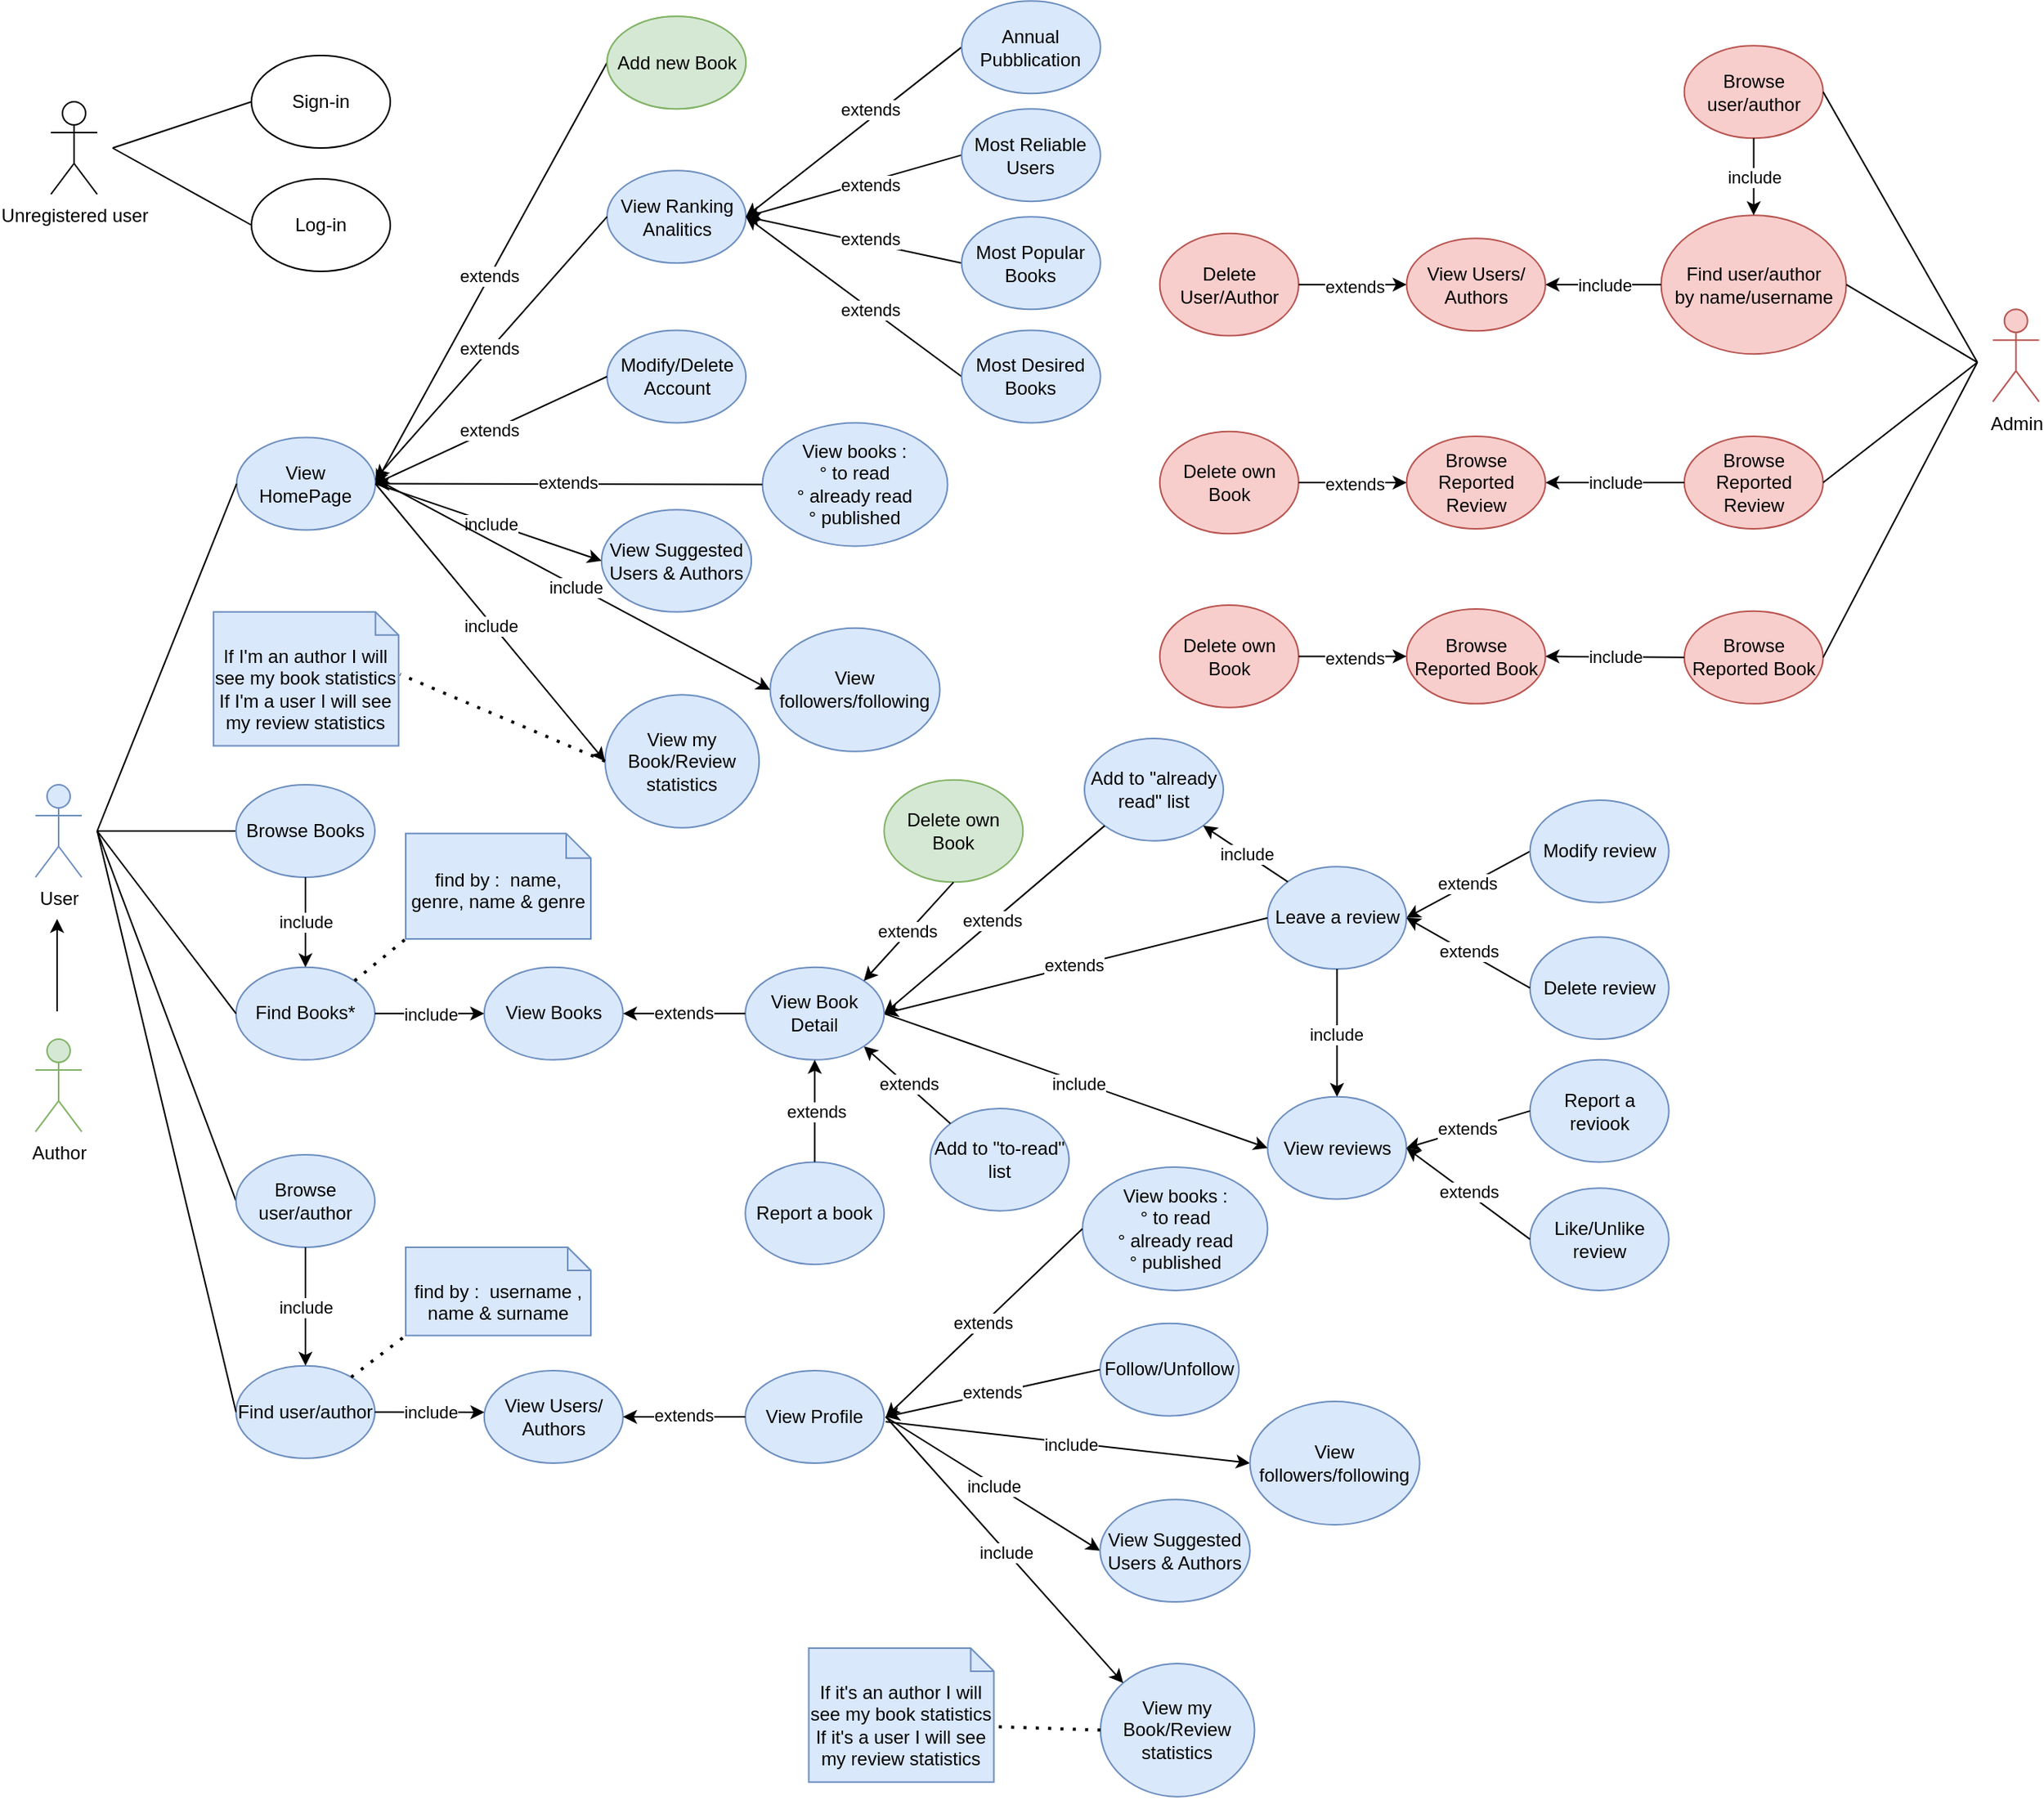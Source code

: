 <mxfile version="16.4.7" type="device"><diagram id="KsvDjBDUDMmUUoJZswxp" name="Page-1"><mxGraphModel dx="2178" dy="910" grid="1" gridSize="10" guides="1" tooltips="1" connect="1" arrows="1" fold="1" page="1" pageScale="1" pageWidth="827" pageHeight="1169" math="0" shadow="0"><root><mxCell id="0"/><mxCell id="1" parent="0"/><mxCell id="XKKARAub4iKQ7qMDpMOn-1" value="User&lt;br&gt;" style="shape=umlActor;verticalLabelPosition=bottom;verticalAlign=top;html=1;outlineConnect=0;fillColor=#dae8fc;strokeColor=#6c8ebf;" parent="1" vertex="1"><mxGeometry x="-790" y="513" width="30" height="60" as="geometry"/></mxCell><mxCell id="XKKARAub4iKQ7qMDpMOn-2" value="Admin" style="shape=umlActor;verticalLabelPosition=bottom;verticalAlign=top;html=1;outlineConnect=0;fillColor=#f8cecc;strokeColor=#b85450;" parent="1" vertex="1"><mxGeometry x="478.82" y="204.57" width="30" height="60" as="geometry"/></mxCell><mxCell id="XKKARAub4iKQ7qMDpMOn-3" value="Author" style="shape=umlActor;verticalLabelPosition=bottom;verticalAlign=top;html=1;outlineConnect=0;fillColor=#d5e8d4;strokeColor=#82b366;" parent="1" vertex="1"><mxGeometry x="-790" y="678.04" width="30" height="60" as="geometry"/></mxCell><mxCell id="XKKARAub4iKQ7qMDpMOn-5" value="" style="endArrow=classic;html=1;rounded=0;" parent="1" edge="1"><mxGeometry width="50" height="50" relative="1" as="geometry"><mxPoint x="-776" y="660" as="sourcePoint"/><mxPoint x="-776" y="600" as="targetPoint"/></mxGeometry></mxCell><mxCell id="XKKARAub4iKQ7qMDpMOn-9" value="Unregistered user" style="shape=umlActor;verticalLabelPosition=bottom;verticalAlign=top;html=1;outlineConnect=0;" parent="1" vertex="1"><mxGeometry x="-780" y="70.0" width="30" height="60" as="geometry"/></mxCell><mxCell id="XKKARAub4iKQ7qMDpMOn-12" value="Sign-in" style="ellipse;whiteSpace=wrap;html=1;" parent="1" vertex="1"><mxGeometry x="-650" y="40.0" width="90" height="60" as="geometry"/></mxCell><mxCell id="XKKARAub4iKQ7qMDpMOn-14" value="Log-in" style="ellipse;whiteSpace=wrap;html=1;" parent="1" vertex="1"><mxGeometry x="-650" y="120.0" width="90" height="60" as="geometry"/></mxCell><mxCell id="XKKARAub4iKQ7qMDpMOn-15" value="" style="endArrow=none;html=1;rounded=0;entryX=0;entryY=0.5;entryDx=0;entryDy=0;" parent="1" target="XKKARAub4iKQ7qMDpMOn-12" edge="1"><mxGeometry width="50" height="50" relative="1" as="geometry"><mxPoint x="-740" y="100.0" as="sourcePoint"/><mxPoint x="-400" y="290" as="targetPoint"/></mxGeometry></mxCell><mxCell id="XKKARAub4iKQ7qMDpMOn-16" value="" style="endArrow=none;html=1;rounded=0;entryX=0;entryY=0.5;entryDx=0;entryDy=0;" parent="1" target="XKKARAub4iKQ7qMDpMOn-14" edge="1"><mxGeometry width="50" height="50" relative="1" as="geometry"><mxPoint x="-740" y="100.0" as="sourcePoint"/><mxPoint x="-400" y="290" as="targetPoint"/></mxGeometry></mxCell><mxCell id="XKKARAub4iKQ7qMDpMOn-17" value="View Books" style="ellipse;whiteSpace=wrap;html=1;fillColor=#dae8fc;strokeColor=#6c8ebf;" parent="1" vertex="1"><mxGeometry x="-499.12" y="631.41" width="90" height="60" as="geometry"/></mxCell><mxCell id="XKKARAub4iKQ7qMDpMOn-19" value="View Users/ Authors" style="ellipse;whiteSpace=wrap;html=1;fillColor=#dae8fc;strokeColor=#6c8ebf;" parent="1" vertex="1"><mxGeometry x="-499.12" y="893" width="90" height="60" as="geometry"/></mxCell><mxCell id="XKKARAub4iKQ7qMDpMOn-20" value="" style="endArrow=none;html=1;rounded=0;entryX=0;entryY=0.5;entryDx=0;entryDy=0;" parent="1" target="gETxQuG04OJRUDIo3_He-1" edge="1"><mxGeometry width="50" height="50" relative="1" as="geometry"><mxPoint x="-750" y="543" as="sourcePoint"/><mxPoint x="-700" y="663" as="targetPoint"/></mxGeometry></mxCell><mxCell id="XKKARAub4iKQ7qMDpMOn-21" value="" style="endArrow=none;html=1;rounded=0;entryX=0;entryY=0.5;entryDx=0;entryDy=0;" parent="1" target="gETxQuG04OJRUDIo3_He-3" edge="1"><mxGeometry width="50" height="50" relative="1" as="geometry"><mxPoint x="-750" y="543" as="sourcePoint"/><mxPoint x="-700" y="883.0" as="targetPoint"/></mxGeometry></mxCell><mxCell id="XKKARAub4iKQ7qMDpMOn-29" value="View HomePage" style="ellipse;whiteSpace=wrap;html=1;fillColor=#dae8fc;strokeColor=#6c8ebf;" parent="1" vertex="1"><mxGeometry x="-659.62" y="287.75" width="90" height="60" as="geometry"/></mxCell><mxCell id="XKKARAub4iKQ7qMDpMOn-30" value="View Suggested Users &amp;amp; Authors" style="ellipse;whiteSpace=wrap;html=1;fillColor=#dae8fc;strokeColor=#6c8ebf;" parent="1" vertex="1"><mxGeometry x="-423.06" y="334.58" width="97.16" height="66.34" as="geometry"/></mxCell><mxCell id="XKKARAub4iKQ7qMDpMOn-31" value="" style="endArrow=classic;html=1;rounded=0;fontColor=#000000;entryX=0;entryY=0.5;entryDx=0;entryDy=0;exitX=1;exitY=0.5;exitDx=0;exitDy=0;" parent="1" source="XKKARAub4iKQ7qMDpMOn-29" target="XKKARAub4iKQ7qMDpMOn-30" edge="1"><mxGeometry width="50" height="50" relative="1" as="geometry"><mxPoint x="-249.62" y="671.41" as="sourcePoint"/><mxPoint x="-199.62" y="621.41" as="targetPoint"/></mxGeometry></mxCell><mxCell id="XKKARAub4iKQ7qMDpMOn-32" value="&lt;font color=&quot;#000000&quot;&gt;&lt;span&gt;include&lt;/span&gt;&lt;/font&gt;" style="edgeLabel;html=1;align=center;verticalAlign=middle;resizable=0;points=[];fontColor=#FF0000;" parent="XKKARAub4iKQ7qMDpMOn-31" vertex="1" connectable="0"><mxGeometry x="0.013" y="-1" relative="1" as="geometry"><mxPoint as="offset"/></mxGeometry></mxCell><mxCell id="XKKARAub4iKQ7qMDpMOn-33" value="Modify/Delete&lt;br&gt;Account" style="ellipse;whiteSpace=wrap;html=1;fillColor=#dae8fc;strokeColor=#6c8ebf;" parent="1" vertex="1"><mxGeometry x="-419.48" y="218.24" width="90" height="60" as="geometry"/></mxCell><mxCell id="XKKARAub4iKQ7qMDpMOn-34" value="View followers/following" style="ellipse;whiteSpace=wrap;html=1;fillColor=#dae8fc;strokeColor=#6c8ebf;" parent="1" vertex="1"><mxGeometry x="-313.74" y="411.41" width="110" height="80" as="geometry"/></mxCell><mxCell id="XKKARAub4iKQ7qMDpMOn-35" value="View books :&lt;br&gt;&lt;span style=&quot;white-space: pre&quot;&gt;° &lt;/span&gt;to read &lt;br&gt;° already read&lt;br&gt;° published" style="ellipse;whiteSpace=wrap;html=1;fillColor=#dae8fc;strokeColor=#6c8ebf;" parent="1" vertex="1"><mxGeometry x="-318.74" y="278.24" width="120" height="80" as="geometry"/></mxCell><mxCell id="XKKARAub4iKQ7qMDpMOn-36" value="" style="endArrow=classic;html=1;rounded=0;fontColor=#000000;entryX=0;entryY=0.5;entryDx=0;entryDy=0;" parent="1" target="XKKARAub4iKQ7qMDpMOn-34" edge="1"><mxGeometry width="50" height="50" relative="1" as="geometry"><mxPoint x="-569.62" y="314.58" as="sourcePoint"/><mxPoint x="25.38" y="558.24" as="targetPoint"/></mxGeometry></mxCell><mxCell id="XKKARAub4iKQ7qMDpMOn-37" value="&lt;font color=&quot;#000000&quot;&gt;&lt;span&gt;include&lt;/span&gt;&lt;/font&gt;" style="edgeLabel;html=1;align=center;verticalAlign=middle;resizable=0;points=[];fontColor=#FF0000;" parent="XKKARAub4iKQ7qMDpMOn-36" vertex="1" connectable="0"><mxGeometry x="0.013" y="-1" relative="1" as="geometry"><mxPoint as="offset"/></mxGeometry></mxCell><mxCell id="XKKARAub4iKQ7qMDpMOn-41" value="" style="endArrow=classic;html=1;rounded=0;fontColor=#000000;exitX=0;exitY=0.5;exitDx=0;exitDy=0;" parent="1" source="XKKARAub4iKQ7qMDpMOn-33" edge="1"><mxGeometry width="50" height="50" relative="1" as="geometry"><mxPoint x="-419.62" y="137.75" as="sourcePoint"/><mxPoint x="-569.62" y="317.75" as="targetPoint"/></mxGeometry></mxCell><mxCell id="XKKARAub4iKQ7qMDpMOn-42" value="&lt;font color=&quot;#000000&quot;&gt;&lt;span&gt;extends&lt;/span&gt;&lt;/font&gt;" style="edgeLabel;html=1;align=center;verticalAlign=middle;resizable=0;points=[];fontColor=#FF0000;" parent="XKKARAub4iKQ7qMDpMOn-41" vertex="1" connectable="0"><mxGeometry x="0.013" y="-1" relative="1" as="geometry"><mxPoint as="offset"/></mxGeometry></mxCell><mxCell id="XKKARAub4iKQ7qMDpMOn-45" value="View my Book/Review statistics" style="ellipse;whiteSpace=wrap;html=1;fillColor=#dae8fc;strokeColor=#6c8ebf;" parent="1" vertex="1"><mxGeometry x="-420.76" y="454.58" width="99.86" height="86.34" as="geometry"/></mxCell><mxCell id="XKKARAub4iKQ7qMDpMOn-48" value="" style="endArrow=classic;html=1;rounded=0;fontColor=#000000;entryX=0;entryY=0.5;entryDx=0;entryDy=0;exitX=1;exitY=0.5;exitDx=0;exitDy=0;" parent="1" source="XKKARAub4iKQ7qMDpMOn-29" target="XKKARAub4iKQ7qMDpMOn-45" edge="1"><mxGeometry width="50" height="50" relative="1" as="geometry"><mxPoint x="-129.62" y="651.41" as="sourcePoint"/><mxPoint x="10.38" y="741.41" as="targetPoint"/></mxGeometry></mxCell><mxCell id="XKKARAub4iKQ7qMDpMOn-49" value="&lt;font color=&quot;#000000&quot;&gt;&lt;span&gt;include&lt;/span&gt;&lt;/font&gt;" style="edgeLabel;html=1;align=center;verticalAlign=middle;resizable=0;points=[];fontColor=#FF0000;" parent="XKKARAub4iKQ7qMDpMOn-48" vertex="1" connectable="0"><mxGeometry x="0.013" y="-1" relative="1" as="geometry"><mxPoint as="offset"/></mxGeometry></mxCell><mxCell id="XKKARAub4iKQ7qMDpMOn-57" value="View&amp;nbsp;reviews" style="ellipse;whiteSpace=wrap;html=1;fillColor=#dae8fc;strokeColor=#6c8ebf;" parent="1" vertex="1"><mxGeometry x="8.7" y="715.43" width="90" height="66.34" as="geometry"/></mxCell><mxCell id="XKKARAub4iKQ7qMDpMOn-65" value="" style="endArrow=classic;html=1;rounded=0;fontColor=#000000;entryX=0;entryY=0.5;entryDx=0;entryDy=0;exitX=1;exitY=0.5;exitDx=0;exitDy=0;" parent="1" target="gETxQuG04OJRUDIo3_He-57" edge="1"><mxGeometry width="50" height="50" relative="1" as="geometry"><mxPoint x="-238.88" y="926.17" as="sourcePoint"/><mxPoint x="1" y="993" as="targetPoint"/></mxGeometry></mxCell><mxCell id="XKKARAub4iKQ7qMDpMOn-66" value="&lt;font color=&quot;#000000&quot;&gt;&lt;span&gt;include&lt;/span&gt;&lt;/font&gt;" style="edgeLabel;html=1;align=center;verticalAlign=middle;resizable=0;points=[];fontColor=#FF0000;" parent="XKKARAub4iKQ7qMDpMOn-65" vertex="1" connectable="0"><mxGeometry x="0.013" y="-1" relative="1" as="geometry"><mxPoint as="offset"/></mxGeometry></mxCell><mxCell id="XKKARAub4iKQ7qMDpMOn-72" value="" style="endArrow=classic;html=1;rounded=0;fontColor=#000000;entryX=0;entryY=0.5;entryDx=0;entryDy=0;exitX=1;exitY=0.5;exitDx=0;exitDy=0;" parent="1" target="gETxQuG04OJRUDIo3_He-56" edge="1"><mxGeometry width="50" height="50" relative="1" as="geometry"><mxPoint x="-238.88" y="923" as="sourcePoint"/><mxPoint x="-99.88" y="1026.17" as="targetPoint"/></mxGeometry></mxCell><mxCell id="XKKARAub4iKQ7qMDpMOn-73" value="&lt;font color=&quot;#000000&quot;&gt;&lt;span&gt;include&lt;/span&gt;&lt;/font&gt;" style="edgeLabel;html=1;align=center;verticalAlign=middle;resizable=0;points=[];fontColor=#FF0000;" parent="XKKARAub4iKQ7qMDpMOn-72" vertex="1" connectable="0"><mxGeometry x="0.013" y="-1" relative="1" as="geometry"><mxPoint as="offset"/></mxGeometry></mxCell><mxCell id="XKKARAub4iKQ7qMDpMOn-74" value="Add new Book" style="ellipse;whiteSpace=wrap;html=1;fillColor=#d5e8d4;strokeColor=#82b366;" parent="1" vertex="1"><mxGeometry x="-419.48" y="14.58" width="90" height="60" as="geometry"/></mxCell><mxCell id="XKKARAub4iKQ7qMDpMOn-76" value="" style="endArrow=classic;html=1;rounded=0;fontColor=#000000;entryX=0;entryY=0.5;entryDx=0;entryDy=0;exitX=1;exitY=0.5;exitDx=0;exitDy=0;" parent="1" source="gETxQuG04OJRUDIo3_He-77" target="XKKARAub4iKQ7qMDpMOn-57" edge="1"><mxGeometry width="50" height="50" relative="1" as="geometry"><mxPoint x="80.0" y="677.47" as="sourcePoint"/><mxPoint x="329.0" y="571.13" as="targetPoint"/></mxGeometry></mxCell><mxCell id="XKKARAub4iKQ7qMDpMOn-77" value="&lt;font color=&quot;#000000&quot;&gt;&lt;span&gt;include&lt;/span&gt;&lt;/font&gt;" style="edgeLabel;html=1;align=center;verticalAlign=middle;resizable=0;points=[];fontColor=#FF0000;" parent="XKKARAub4iKQ7qMDpMOn-76" vertex="1" connectable="0"><mxGeometry x="0.013" y="-1" relative="1" as="geometry"><mxPoint as="offset"/></mxGeometry></mxCell><mxCell id="XKKARAub4iKQ7qMDpMOn-79" value="" style="endArrow=classic;html=1;rounded=0;fontColor=#000000;exitX=0;exitY=0.5;exitDx=0;exitDy=0;entryX=1;entryY=0.5;entryDx=0;entryDy=0;" parent="1" source="DjHv_f1PCoS9-lX7MmCs-2" target="DjHv_f1PCoS9-lX7MmCs-1" edge="1"><mxGeometry width="50" height="50" relative="1" as="geometry"><mxPoint x="213.7" y="653" as="sourcePoint"/><mxPoint x="79.7" y="693" as="targetPoint"/></mxGeometry></mxCell><mxCell id="XKKARAub4iKQ7qMDpMOn-80" value="&lt;font color=&quot;#000000&quot;&gt;&lt;span&gt;extends&lt;/span&gt;&lt;/font&gt;" style="edgeLabel;html=1;align=center;verticalAlign=middle;resizable=0;points=[];fontColor=#FF0000;" parent="XKKARAub4iKQ7qMDpMOn-79" vertex="1" connectable="0"><mxGeometry x="0.013" y="-1" relative="1" as="geometry"><mxPoint as="offset"/></mxGeometry></mxCell><mxCell id="XKKARAub4iKQ7qMDpMOn-81" value="Add to &quot;already read&quot;&amp;nbsp;list" style="ellipse;whiteSpace=wrap;html=1;fillColor=#dae8fc;strokeColor=#6c8ebf;" parent="1" vertex="1"><mxGeometry x="-110" y="483.0" width="90" height="66.34" as="geometry"/></mxCell><mxCell id="XKKARAub4iKQ7qMDpMOn-82" value="Add to &quot;to-read&quot; list" style="ellipse;whiteSpace=wrap;html=1;fillColor=#dae8fc;strokeColor=#6c8ebf;" parent="1" vertex="1"><mxGeometry x="-210" y="723.0" width="90" height="66.34" as="geometry"/></mxCell><mxCell id="XKKARAub4iKQ7qMDpMOn-83" value="Follow/Unfollow" style="ellipse;whiteSpace=wrap;html=1;fillColor=#dae8fc;strokeColor=#6c8ebf;" parent="1" vertex="1"><mxGeometry x="-99.88" y="862.32" width="90" height="60" as="geometry"/></mxCell><mxCell id="XKKARAub4iKQ7qMDpMOn-85" value="" style="endArrow=classic;html=1;rounded=0;fontColor=#000000;exitX=0;exitY=0.5;exitDx=0;exitDy=0;entryX=1;entryY=0.5;entryDx=0;entryDy=0;" parent="1" source="XKKARAub4iKQ7qMDpMOn-83" edge="1"><mxGeometry width="50" height="50" relative="1" as="geometry"><mxPoint x="-89.88" y="843" as="sourcePoint"/><mxPoint x="-238.88" y="923" as="targetPoint"/></mxGeometry></mxCell><mxCell id="XKKARAub4iKQ7qMDpMOn-86" value="&lt;font color=&quot;#000000&quot;&gt;&lt;span&gt;extends&lt;/span&gt;&lt;/font&gt;" style="edgeLabel;html=1;align=center;verticalAlign=middle;resizable=0;points=[];fontColor=#FF0000;" parent="XKKARAub4iKQ7qMDpMOn-85" vertex="1" connectable="0"><mxGeometry x="0.013" y="-1" relative="1" as="geometry"><mxPoint as="offset"/></mxGeometry></mxCell><mxCell id="XKKARAub4iKQ7qMDpMOn-87" value="" style="endArrow=none;html=1;rounded=0;entryX=0;entryY=0.5;entryDx=0;entryDy=0;" parent="1" target="XKKARAub4iKQ7qMDpMOn-29" edge="1"><mxGeometry width="50" height="50" relative="1" as="geometry"><mxPoint x="-750" y="543" as="sourcePoint"/><mxPoint x="-660" y="223" as="targetPoint"/></mxGeometry></mxCell><mxCell id="XKKARAub4iKQ7qMDpMOn-92" value="" style="endArrow=classic;html=1;rounded=0;fontColor=#000000;exitX=0;exitY=1;exitDx=0;exitDy=0;entryX=1;entryY=0.5;entryDx=0;entryDy=0;" parent="1" source="XKKARAub4iKQ7qMDpMOn-81" target="gETxQuG04OJRUDIo3_He-77" edge="1"><mxGeometry width="50" height="50" relative="1" as="geometry"><mxPoint x="30.76" y="776.92" as="sourcePoint"/><mxPoint x="-10" y="653" as="targetPoint"/></mxGeometry></mxCell><mxCell id="XKKARAub4iKQ7qMDpMOn-93" value="&lt;font color=&quot;#000000&quot;&gt;&lt;span&gt;extends&lt;/span&gt;&lt;/font&gt;" style="edgeLabel;html=1;align=center;verticalAlign=middle;resizable=0;points=[];fontColor=#FF0000;" parent="XKKARAub4iKQ7qMDpMOn-92" vertex="1" connectable="0"><mxGeometry x="0.013" y="-1" relative="1" as="geometry"><mxPoint as="offset"/></mxGeometry></mxCell><mxCell id="XKKARAub4iKQ7qMDpMOn-94" value="" style="endArrow=classic;html=1;rounded=0;fontColor=#000000;exitX=0;exitY=0;exitDx=0;exitDy=0;entryX=1;entryY=1;entryDx=0;entryDy=0;" parent="1" source="XKKARAub4iKQ7qMDpMOn-82" target="gETxQuG04OJRUDIo3_He-77" edge="1"><mxGeometry width="50" height="50" relative="1" as="geometry"><mxPoint x="-14.12" y="725.88" as="sourcePoint"/><mxPoint y="713" as="targetPoint"/></mxGeometry></mxCell><mxCell id="XKKARAub4iKQ7qMDpMOn-95" value="&lt;font color=&quot;#000000&quot;&gt;&lt;span&gt;extends&lt;/span&gt;&lt;/font&gt;" style="edgeLabel;html=1;align=center;verticalAlign=middle;resizable=0;points=[];fontColor=#FF0000;" parent="XKKARAub4iKQ7qMDpMOn-94" vertex="1" connectable="0"><mxGeometry x="0.013" y="-1" relative="1" as="geometry"><mxPoint as="offset"/></mxGeometry></mxCell><mxCell id="ObyJVumL7nNkvlD3d8F7-3" value="Like/Unlike review" style="ellipse;whiteSpace=wrap;html=1;fillColor=#dae8fc;strokeColor=#6c8ebf;" parent="1" vertex="1"><mxGeometry x="178.82" y="774.62" width="90" height="66.34" as="geometry"/></mxCell><mxCell id="ObyJVumL7nNkvlD3d8F7-4" value="" style="endArrow=classic;html=1;rounded=0;fontColor=#000000;entryX=1;entryY=0.5;entryDx=0;entryDy=0;exitX=0;exitY=0.5;exitDx=0;exitDy=0;" parent="1" source="ObyJVumL7nNkvlD3d8F7-3" target="XKKARAub4iKQ7qMDpMOn-57" edge="1"><mxGeometry width="50" height="50" relative="1" as="geometry"><mxPoint x="169.7" y="685.43" as="sourcePoint"/><mxPoint x="148.82" y="619.09" as="targetPoint"/></mxGeometry></mxCell><mxCell id="ObyJVumL7nNkvlD3d8F7-5" value="&lt;font color=&quot;#000000&quot;&gt;&lt;span&gt;extends&lt;/span&gt;&lt;/font&gt;" style="edgeLabel;html=1;align=center;verticalAlign=middle;resizable=0;points=[];fontColor=#FF0000;" parent="ObyJVumL7nNkvlD3d8F7-4" vertex="1" connectable="0"><mxGeometry x="0.013" y="-1" relative="1" as="geometry"><mxPoint as="offset"/></mxGeometry></mxCell><mxCell id="DjHv_f1PCoS9-lX7MmCs-1" value="Leave a review" style="ellipse;whiteSpace=wrap;html=1;gradientDirection=east;fillColor=#dae8fc;strokeColor=#6c8ebf;" parent="1" vertex="1"><mxGeometry x="8.7" y="566.17" width="90" height="66.34" as="geometry"/></mxCell><mxCell id="DjHv_f1PCoS9-lX7MmCs-2" value="Modify review" style="ellipse;whiteSpace=wrap;html=1;fillColor=#dae8fc;strokeColor=#6c8ebf;" parent="1" vertex="1"><mxGeometry x="178.82" y="523" width="90" height="66.34" as="geometry"/></mxCell><mxCell id="DjHv_f1PCoS9-lX7MmCs-4" value="" style="endArrow=classic;html=1;rounded=0;fontColor=#000000;exitX=0;exitY=0.5;exitDx=0;exitDy=0;entryX=1;entryY=0.5;entryDx=0;entryDy=0;" parent="1" source="DjHv_f1PCoS9-lX7MmCs-1" target="gETxQuG04OJRUDIo3_He-77" edge="1"><mxGeometry width="50" height="50" relative="1" as="geometry"><mxPoint x="399.12" y="718.64" as="sourcePoint"/><mxPoint x="80.0" y="677.47" as="targetPoint"/></mxGeometry></mxCell><mxCell id="DjHv_f1PCoS9-lX7MmCs-5" value="&lt;font color=&quot;#000000&quot;&gt;&lt;span&gt;extends&lt;/span&gt;&lt;/font&gt;" style="edgeLabel;html=1;align=center;verticalAlign=middle;resizable=0;points=[];fontColor=#FF0000;" parent="DjHv_f1PCoS9-lX7MmCs-4" vertex="1" connectable="0"><mxGeometry x="0.013" y="-1" relative="1" as="geometry"><mxPoint as="offset"/></mxGeometry></mxCell><mxCell id="le0QbwlgRWkLAwsHVP5R-1" value="" style="endArrow=classic;html=1;rounded=0;entryX=1;entryY=1;entryDx=0;entryDy=0;exitX=0;exitY=0;exitDx=0;exitDy=0;" parent="1" source="DjHv_f1PCoS9-lX7MmCs-1" target="XKKARAub4iKQ7qMDpMOn-81" edge="1"><mxGeometry relative="1" as="geometry"><mxPoint x="250" y="687.47" as="sourcePoint"/><mxPoint x="350" y="687.47" as="targetPoint"/></mxGeometry></mxCell><mxCell id="le0QbwlgRWkLAwsHVP5R-2" value="include" style="edgeLabel;resizable=0;html=1;align=center;verticalAlign=middle;" parent="le0QbwlgRWkLAwsHVP5R-1" connectable="0" vertex="1"><mxGeometry relative="1" as="geometry"/></mxCell><mxCell id="gETxQuG04OJRUDIo3_He-1" value="Browse Books" style="ellipse;whiteSpace=wrap;html=1;fillColor=#dae8fc;strokeColor=#6c8ebf;" vertex="1" parent="1"><mxGeometry x="-660" y="513" width="90" height="60" as="geometry"/></mxCell><mxCell id="gETxQuG04OJRUDIo3_He-2" value="Find Books*" style="ellipse;whiteSpace=wrap;html=1;fillColor=#dae8fc;strokeColor=#6c8ebf;" vertex="1" parent="1"><mxGeometry x="-660" y="631.41" width="90" height="60" as="geometry"/></mxCell><mxCell id="gETxQuG04OJRUDIo3_He-3" value="Browse user/author" style="ellipse;whiteSpace=wrap;html=1;fillColor=#dae8fc;strokeColor=#6c8ebf;" vertex="1" parent="1"><mxGeometry x="-660" y="753" width="90" height="60" as="geometry"/></mxCell><mxCell id="gETxQuG04OJRUDIo3_He-4" value="Find&amp;nbsp;user/author" style="ellipse;whiteSpace=wrap;html=1;fillColor=#dae8fc;strokeColor=#6c8ebf;" vertex="1" parent="1"><mxGeometry x="-660" y="889.83" width="90" height="60" as="geometry"/></mxCell><mxCell id="gETxQuG04OJRUDIo3_He-5" value="" style="endArrow=none;html=1;rounded=0;entryX=0;entryY=0.5;entryDx=0;entryDy=0;" edge="1" parent="1" target="gETxQuG04OJRUDIo3_He-2"><mxGeometry width="50" height="50" relative="1" as="geometry"><mxPoint x="-750" y="543" as="sourcePoint"/><mxPoint x="-650" y="576.17" as="targetPoint"/></mxGeometry></mxCell><mxCell id="gETxQuG04OJRUDIo3_He-6" value="" style="endArrow=classic;html=1;rounded=0;entryX=0.5;entryY=0;entryDx=0;entryDy=0;exitX=0.5;exitY=1;exitDx=0;exitDy=0;" edge="1" parent="1" source="gETxQuG04OJRUDIo3_He-1" target="gETxQuG04OJRUDIo3_He-2"><mxGeometry relative="1" as="geometry"><mxPoint x="-246.946" y="611.13" as="sourcePoint"/><mxPoint x="-307.05" y="603.219" as="targetPoint"/></mxGeometry></mxCell><mxCell id="gETxQuG04OJRUDIo3_He-7" value="include" style="edgeLabel;resizable=0;html=1;align=center;verticalAlign=middle;" connectable="0" vertex="1" parent="gETxQuG04OJRUDIo3_He-6"><mxGeometry relative="1" as="geometry"/></mxCell><mxCell id="gETxQuG04OJRUDIo3_He-8" value="" style="endArrow=classic;html=1;rounded=0;entryX=0;entryY=0.5;entryDx=0;entryDy=0;exitX=1;exitY=0.5;exitDx=0;exitDy=0;" edge="1" parent="1" source="gETxQuG04OJRUDIo3_He-2" target="XKKARAub4iKQ7qMDpMOn-17"><mxGeometry relative="1" as="geometry"><mxPoint x="-605" y="583" as="sourcePoint"/><mxPoint x="-605" y="641.41" as="targetPoint"/></mxGeometry></mxCell><mxCell id="gETxQuG04OJRUDIo3_He-9" value="include" style="edgeLabel;resizable=0;html=1;align=center;verticalAlign=middle;" connectable="0" vertex="1" parent="gETxQuG04OJRUDIo3_He-8"><mxGeometry relative="1" as="geometry"/></mxCell><mxCell id="gETxQuG04OJRUDIo3_He-10" value="" style="endArrow=none;html=1;rounded=0;entryX=0;entryY=0.5;entryDx=0;entryDy=0;" edge="1" parent="1" target="gETxQuG04OJRUDIo3_He-4"><mxGeometry width="50" height="50" relative="1" as="geometry"><mxPoint x="-750" y="543" as="sourcePoint"/><mxPoint x="-650" y="833.0" as="targetPoint"/></mxGeometry></mxCell><mxCell id="gETxQuG04OJRUDIo3_He-11" value="" style="endArrow=classic;html=1;rounded=0;entryX=0.5;entryY=0;entryDx=0;entryDy=0;exitX=0.5;exitY=1;exitDx=0;exitDy=0;" edge="1" parent="1" target="gETxQuG04OJRUDIo3_He-4"><mxGeometry relative="1" as="geometry"><mxPoint x="-615" y="813" as="sourcePoint"/><mxPoint x="-615" y="871.41" as="targetPoint"/></mxGeometry></mxCell><mxCell id="gETxQuG04OJRUDIo3_He-12" value="include" style="edgeLabel;resizable=0;html=1;align=center;verticalAlign=middle;" connectable="0" vertex="1" parent="gETxQuG04OJRUDIo3_He-11"><mxGeometry relative="1" as="geometry"/></mxCell><mxCell id="gETxQuG04OJRUDIo3_He-13" value="" style="endArrow=classic;html=1;rounded=0;exitX=1;exitY=0.5;exitDx=0;exitDy=0;" edge="1" parent="1" source="gETxQuG04OJRUDIo3_He-4"><mxGeometry relative="1" as="geometry"><mxPoint x="-570" y="901.41" as="sourcePoint"/><mxPoint x="-499" y="920" as="targetPoint"/></mxGeometry></mxCell><mxCell id="gETxQuG04OJRUDIo3_He-14" value="include" style="edgeLabel;resizable=0;html=1;align=center;verticalAlign=middle;" connectable="0" vertex="1" parent="gETxQuG04OJRUDIo3_He-13"><mxGeometry relative="1" as="geometry"/></mxCell><mxCell id="gETxQuG04OJRUDIo3_He-16" value="" style="endArrow=classic;html=1;rounded=0;fontColor=#000000;exitX=0;exitY=0.5;exitDx=0;exitDy=0;entryX=1;entryY=0.5;entryDx=0;entryDy=0;" edge="1" parent="1" source="XKKARAub4iKQ7qMDpMOn-74" target="XKKARAub4iKQ7qMDpMOn-29"><mxGeometry width="50" height="50" relative="1" as="geometry"><mxPoint x="-420.62" y="234.58" as="sourcePoint"/><mxPoint x="-559.62" y="327.75" as="targetPoint"/></mxGeometry></mxCell><mxCell id="gETxQuG04OJRUDIo3_He-17" value="&lt;font color=&quot;#000000&quot;&gt;&lt;span&gt;extends&lt;/span&gt;&lt;/font&gt;" style="edgeLabel;html=1;align=center;verticalAlign=middle;resizable=0;points=[];fontColor=#FF0000;" vertex="1" connectable="0" parent="gETxQuG04OJRUDIo3_He-16"><mxGeometry x="0.013" y="-1" relative="1" as="geometry"><mxPoint as="offset"/></mxGeometry></mxCell><mxCell id="gETxQuG04OJRUDIo3_He-22" value="find by : &amp;nbsp;name, genre, name &amp;amp; genre" style="shape=note2;boundedLbl=1;whiteSpace=wrap;html=1;size=16;verticalAlign=top;align=center;fillColor=#dae8fc;strokeColor=#6c8ebf;" vertex="1" parent="1"><mxGeometry x="-550" y="544.58" width="120" height="68.42" as="geometry"/></mxCell><mxCell id="gETxQuG04OJRUDIo3_He-26" value="" style="endArrow=none;dashed=1;html=1;dashPattern=1 3;strokeWidth=2;rounded=0;entryX=0;entryY=1;entryDx=0;entryDy=0;entryPerimeter=0;exitX=1;exitY=0;exitDx=0;exitDy=0;" edge="1" parent="1" source="gETxQuG04OJRUDIo3_He-2" target="gETxQuG04OJRUDIo3_He-22"><mxGeometry width="50" height="50" relative="1" as="geometry"><mxPoint x="-390" y="703" as="sourcePoint"/><mxPoint x="-510" y="523" as="targetPoint"/></mxGeometry></mxCell><mxCell id="gETxQuG04OJRUDIo3_He-27" value="find by : &amp;nbsp;username , name &amp;amp; surname" style="shape=note2;boundedLbl=1;whiteSpace=wrap;html=1;size=15;verticalAlign=top;align=center;fillColor=#dae8fc;strokeColor=#6c8ebf;" vertex="1" parent="1"><mxGeometry x="-550" y="813" width="120" height="57.28" as="geometry"/></mxCell><mxCell id="gETxQuG04OJRUDIo3_He-28" value="" style="endArrow=none;dashed=1;html=1;dashPattern=1 3;strokeWidth=2;rounded=0;entryX=0;entryY=1;entryDx=0;entryDy=0;entryPerimeter=0;" edge="1" parent="1" target="gETxQuG04OJRUDIo3_He-27" source="gETxQuG04OJRUDIo3_He-4"><mxGeometry width="50" height="50" relative="1" as="geometry"><mxPoint x="-583.058" y="902.999" as="sourcePoint"/><mxPoint x="-510" y="785.72" as="targetPoint"/></mxGeometry></mxCell><mxCell id="gETxQuG04OJRUDIo3_He-31" value="If I'm an author I will see my book statistics&lt;br&gt;If I'm a user I will see my review statistics" style="shape=note2;boundedLbl=1;whiteSpace=wrap;html=1;size=15;verticalAlign=top;align=center;fillColor=#dae8fc;strokeColor=#6c8ebf;" vertex="1" parent="1"><mxGeometry x="-674.62" y="400.92" width="120" height="86.83" as="geometry"/></mxCell><mxCell id="gETxQuG04OJRUDIo3_He-32" value="" style="endArrow=none;dashed=1;html=1;dashPattern=1 3;strokeWidth=2;rounded=0;entryX=1.008;entryY=0.466;entryDx=0;entryDy=0;entryPerimeter=0;exitX=0;exitY=0.5;exitDx=0;exitDy=0;" edge="1" parent="1" source="XKKARAub4iKQ7qMDpMOn-45" target="gETxQuG04OJRUDIo3_He-31"><mxGeometry width="50" height="50" relative="1" as="geometry"><mxPoint x="-572.8" y="741.777" as="sourcePoint"/><mxPoint x="-539.62" y="714.58" as="targetPoint"/></mxGeometry></mxCell><mxCell id="gETxQuG04OJRUDIo3_He-34" value="View Ranking&lt;br&gt;Analitics" style="ellipse;whiteSpace=wrap;html=1;fillColor=#dae8fc;strokeColor=#6c8ebf;" vertex="1" parent="1"><mxGeometry x="-419.48" y="114.58" width="90" height="60" as="geometry"/></mxCell><mxCell id="gETxQuG04OJRUDIo3_He-35" value="" style="endArrow=classic;html=1;rounded=0;fontColor=#000000;exitX=0;exitY=0.5;exitDx=0;exitDy=0;" edge="1" parent="1" source="gETxQuG04OJRUDIo3_He-34"><mxGeometry width="50" height="50" relative="1" as="geometry"><mxPoint x="-419.62" y="-2.25" as="sourcePoint"/><mxPoint x="-569.62" y="314.58" as="targetPoint"/></mxGeometry></mxCell><mxCell id="gETxQuG04OJRUDIo3_He-36" value="&lt;font color=&quot;#000000&quot;&gt;&lt;span&gt;extends&lt;/span&gt;&lt;/font&gt;" style="edgeLabel;html=1;align=center;verticalAlign=middle;resizable=0;points=[];fontColor=#FF0000;" vertex="1" connectable="0" parent="gETxQuG04OJRUDIo3_He-35"><mxGeometry x="0.013" y="-1" relative="1" as="geometry"><mxPoint as="offset"/></mxGeometry></mxCell><mxCell id="gETxQuG04OJRUDIo3_He-38" value="" style="endArrow=classic;html=1;rounded=0;fontColor=#000000;entryX=1;entryY=0.5;entryDx=0;entryDy=0;exitX=0;exitY=0.5;exitDx=0;exitDy=0;" edge="1" parent="1" source="gETxQuG04OJRUDIo3_He-46" target="gETxQuG04OJRUDIo3_He-34"><mxGeometry width="50" height="50" relative="1" as="geometry"><mxPoint x="-260.62" y="34.58" as="sourcePoint"/><mxPoint x="-320.9" y="134.58" as="targetPoint"/></mxGeometry></mxCell><mxCell id="gETxQuG04OJRUDIo3_He-39" value="&lt;font color=&quot;#000000&quot;&gt;&lt;span&gt;extends&lt;/span&gt;&lt;/font&gt;" style="edgeLabel;html=1;align=center;verticalAlign=middle;resizable=0;points=[];fontColor=#FF0000;" vertex="1" connectable="0" parent="gETxQuG04OJRUDIo3_He-38"><mxGeometry x="0.013" y="-1" relative="1" as="geometry"><mxPoint x="12" y="-15" as="offset"/></mxGeometry></mxCell><mxCell id="gETxQuG04OJRUDIo3_He-40" value="" style="endArrow=classic;html=1;rounded=0;fontColor=#000000;entryX=1;entryY=0.5;entryDx=0;entryDy=0;exitX=0;exitY=0.5;exitDx=0;exitDy=0;" edge="1" parent="1" source="gETxQuG04OJRUDIo3_He-48" target="gETxQuG04OJRUDIo3_He-34"><mxGeometry width="50" height="50" relative="1" as="geometry"><mxPoint x="-259.62" y="104.58" as="sourcePoint"/><mxPoint x="-319.88" y="154.58" as="targetPoint"/></mxGeometry></mxCell><mxCell id="gETxQuG04OJRUDIo3_He-41" value="&lt;font color=&quot;#000000&quot;&gt;&lt;span&gt;extends&lt;/span&gt;&lt;/font&gt;" style="edgeLabel;html=1;align=center;verticalAlign=middle;resizable=0;points=[];fontColor=#FF0000;" vertex="1" connectable="0" parent="gETxQuG04OJRUDIo3_He-40"><mxGeometry x="0.013" y="-1" relative="1" as="geometry"><mxPoint x="11" as="offset"/></mxGeometry></mxCell><mxCell id="gETxQuG04OJRUDIo3_He-42" value="" style="endArrow=classic;html=1;rounded=0;fontColor=#000000;entryX=1;entryY=0.5;entryDx=0;entryDy=0;exitX=0;exitY=0.5;exitDx=0;exitDy=0;" edge="1" parent="1" source="gETxQuG04OJRUDIo3_He-47" target="gETxQuG04OJRUDIo3_He-34"><mxGeometry width="50" height="50" relative="1" as="geometry"><mxPoint x="-259.62" y="184.58" as="sourcePoint"/><mxPoint x="-309.88" y="164.58" as="targetPoint"/></mxGeometry></mxCell><mxCell id="gETxQuG04OJRUDIo3_He-43" value="&lt;font color=&quot;#000000&quot;&gt;&lt;span&gt;extends&lt;/span&gt;&lt;/font&gt;" style="edgeLabel;html=1;align=center;verticalAlign=middle;resizable=0;points=[];fontColor=#FF0000;" vertex="1" connectable="0" parent="gETxQuG04OJRUDIo3_He-42"><mxGeometry x="0.013" y="-1" relative="1" as="geometry"><mxPoint x="11" as="offset"/></mxGeometry></mxCell><mxCell id="gETxQuG04OJRUDIo3_He-44" value="" style="endArrow=classic;html=1;rounded=0;fontColor=#000000;entryX=1;entryY=0.5;entryDx=0;entryDy=0;exitX=0;exitY=0.5;exitDx=0;exitDy=0;" edge="1" parent="1" source="gETxQuG04OJRUDIo3_He-49" target="gETxQuG04OJRUDIo3_He-34"><mxGeometry width="50" height="50" relative="1" as="geometry"><mxPoint x="-259.62" y="244.58" as="sourcePoint"/><mxPoint x="-299.88" y="174.58" as="targetPoint"/></mxGeometry></mxCell><mxCell id="gETxQuG04OJRUDIo3_He-45" value="&lt;font color=&quot;#000000&quot;&gt;&lt;span&gt;extends&lt;/span&gt;&lt;/font&gt;" style="edgeLabel;html=1;align=center;verticalAlign=middle;resizable=0;points=[];fontColor=#FF0000;" vertex="1" connectable="0" parent="gETxQuG04OJRUDIo3_He-44"><mxGeometry x="0.013" y="-1" relative="1" as="geometry"><mxPoint x="10" y="10" as="offset"/></mxGeometry></mxCell><mxCell id="gETxQuG04OJRUDIo3_He-46" value="Annual Pubblication" style="ellipse;whiteSpace=wrap;html=1;fillColor=#dae8fc;strokeColor=#6c8ebf;" vertex="1" parent="1"><mxGeometry x="-189.62" y="4.58" width="90" height="60" as="geometry"/></mxCell><mxCell id="gETxQuG04OJRUDIo3_He-47" value="Most Popular Books" style="ellipse;whiteSpace=wrap;html=1;fillColor=#dae8fc;strokeColor=#6c8ebf;" vertex="1" parent="1"><mxGeometry x="-189.62" y="144.58" width="90" height="60" as="geometry"/></mxCell><mxCell id="gETxQuG04OJRUDIo3_He-48" value="Most Reliable Users" style="ellipse;whiteSpace=wrap;html=1;fillColor=#dae8fc;strokeColor=#6c8ebf;" vertex="1" parent="1"><mxGeometry x="-189.62" y="74.58" width="90" height="60" as="geometry"/></mxCell><mxCell id="gETxQuG04OJRUDIo3_He-49" value="Most Desired Books" style="ellipse;whiteSpace=wrap;html=1;fillColor=#dae8fc;strokeColor=#6c8ebf;" vertex="1" parent="1"><mxGeometry x="-189.62" y="218.24" width="90" height="60" as="geometry"/></mxCell><mxCell id="gETxQuG04OJRUDIo3_He-56" value="View Suggested Users &amp;amp; Authors" style="ellipse;whiteSpace=wrap;html=1;fillColor=#dae8fc;strokeColor=#6c8ebf;" vertex="1" parent="1"><mxGeometry x="-99.88" y="976.66" width="97.16" height="66.34" as="geometry"/></mxCell><mxCell id="gETxQuG04OJRUDIo3_He-57" value="View followers/following" style="ellipse;whiteSpace=wrap;html=1;fillColor=#dae8fc;strokeColor=#6c8ebf;" vertex="1" parent="1"><mxGeometry x="-2.72" y="913.0" width="110" height="80" as="geometry"/></mxCell><mxCell id="gETxQuG04OJRUDIo3_He-58" value="View books :&lt;br&gt;&lt;span style=&quot;white-space: pre&quot;&gt;° &lt;/span&gt;to read &lt;br&gt;° already read&lt;br&gt;° published" style="ellipse;whiteSpace=wrap;html=1;fillColor=#dae8fc;strokeColor=#6c8ebf;" vertex="1" parent="1"><mxGeometry x="-111.3" y="760.96" width="120" height="80" as="geometry"/></mxCell><mxCell id="gETxQuG04OJRUDIo3_He-59" value="View my Book/Review statistics" style="ellipse;whiteSpace=wrap;html=1;fillColor=#dae8fc;strokeColor=#6c8ebf;" vertex="1" parent="1"><mxGeometry x="-99.62" y="1083" width="99.86" height="86.34" as="geometry"/></mxCell><mxCell id="gETxQuG04OJRUDIo3_He-60" value="If it's an author I will see my book statistics&lt;br&gt;If it's a user I will see my review statistics" style="shape=note2;boundedLbl=1;whiteSpace=wrap;html=1;size=15;verticalAlign=top;align=center;fillColor=#dae8fc;strokeColor=#6c8ebf;" vertex="1" parent="1"><mxGeometry x="-288.74" y="1073" width="120" height="86.83" as="geometry"/></mxCell><mxCell id="gETxQuG04OJRUDIo3_He-61" value="" style="endArrow=none;dashed=1;html=1;dashPattern=1 3;strokeWidth=2;rounded=0;entryX=0;entryY=0;entryDx=120;entryDy=50.915;entryPerimeter=0;exitX=0;exitY=0.5;exitDx=0;exitDy=0;" edge="1" parent="1" target="gETxQuG04OJRUDIo3_He-60" source="gETxQuG04OJRUDIo3_He-59"><mxGeometry width="50" height="50" relative="1" as="geometry"><mxPoint x="-129.76" y="1123" as="sourcePoint"/><mxPoint x="-218.74" y="1329.83" as="targetPoint"/></mxGeometry></mxCell><mxCell id="gETxQuG04OJRUDIo3_He-62" value="" style="endArrow=classic;html=1;rounded=0;fontColor=#000000;exitX=0;exitY=0.5;exitDx=0;exitDy=0;entryX=1;entryY=0.5;entryDx=0;entryDy=0;" edge="1" parent="1" source="XKKARAub4iKQ7qMDpMOn-35" target="XKKARAub4iKQ7qMDpMOn-29"><mxGeometry width="50" height="50" relative="1" as="geometry"><mxPoint x="-409.48" y="258.24" as="sourcePoint"/><mxPoint x="-559.62" y="327.75" as="targetPoint"/></mxGeometry></mxCell><mxCell id="gETxQuG04OJRUDIo3_He-63" value="&lt;font color=&quot;#000000&quot;&gt;&lt;span&gt;extends&lt;/span&gt;&lt;/font&gt;" style="edgeLabel;html=1;align=center;verticalAlign=middle;resizable=0;points=[];fontColor=#FF0000;" vertex="1" connectable="0" parent="gETxQuG04OJRUDIo3_He-62"><mxGeometry x="0.013" y="-1" relative="1" as="geometry"><mxPoint as="offset"/></mxGeometry></mxCell><mxCell id="gETxQuG04OJRUDIo3_He-68" value="" style="endArrow=classic;html=1;rounded=0;fontColor=#000000;entryX=0;entryY=0;entryDx=0;entryDy=0;" edge="1" parent="1" target="gETxQuG04OJRUDIo3_He-59"><mxGeometry width="50" height="50" relative="1" as="geometry"><mxPoint x="-238.74" y="923" as="sourcePoint"/><mxPoint x="-89.88" y="1019.83" as="targetPoint"/></mxGeometry></mxCell><mxCell id="gETxQuG04OJRUDIo3_He-69" value="&lt;font color=&quot;#000000&quot;&gt;&lt;span&gt;include&lt;/span&gt;&lt;/font&gt;" style="edgeLabel;html=1;align=center;verticalAlign=middle;resizable=0;points=[];fontColor=#FF0000;" vertex="1" connectable="0" parent="gETxQuG04OJRUDIo3_He-68"><mxGeometry x="0.013" y="-1" relative="1" as="geometry"><mxPoint as="offset"/></mxGeometry></mxCell><mxCell id="gETxQuG04OJRUDIo3_He-70" value="" style="endArrow=classic;html=1;rounded=0;fontColor=#000000;exitX=0;exitY=0.5;exitDx=0;exitDy=0;" edge="1" parent="1" source="gETxQuG04OJRUDIo3_He-58"><mxGeometry width="50" height="50" relative="1" as="geometry"><mxPoint x="-89.88" y="902.32" as="sourcePoint"/><mxPoint x="-238.74" y="923" as="targetPoint"/></mxGeometry></mxCell><mxCell id="gETxQuG04OJRUDIo3_He-71" value="&lt;font color=&quot;#000000&quot;&gt;&lt;span&gt;extends&lt;/span&gt;&lt;/font&gt;" style="edgeLabel;html=1;align=center;verticalAlign=middle;resizable=0;points=[];fontColor=#FF0000;" vertex="1" connectable="0" parent="gETxQuG04OJRUDIo3_He-70"><mxGeometry x="0.013" y="-1" relative="1" as="geometry"><mxPoint as="offset"/></mxGeometry></mxCell><mxCell id="gETxQuG04OJRUDIo3_He-72" value="View Profile" style="ellipse;whiteSpace=wrap;html=1;fillColor=#dae8fc;strokeColor=#6c8ebf;" vertex="1" parent="1"><mxGeometry x="-329.86" y="893" width="90" height="60" as="geometry"/></mxCell><mxCell id="gETxQuG04OJRUDIo3_He-73" value="" style="endArrow=classic;html=1;rounded=0;fontColor=#000000;exitX=0;exitY=0.5;exitDx=0;exitDy=0;entryX=1;entryY=0.5;entryDx=0;entryDy=0;" edge="1" parent="1" source="gETxQuG04OJRUDIo3_He-72" target="XKKARAub4iKQ7qMDpMOn-19"><mxGeometry width="50" height="50" relative="1" as="geometry"><mxPoint x="-72.56" y="810.96" as="sourcePoint"/><mxPoint x="-200" y="933" as="targetPoint"/></mxGeometry></mxCell><mxCell id="gETxQuG04OJRUDIo3_He-74" value="&lt;font color=&quot;#000000&quot;&gt;&lt;span&gt;extends&lt;/span&gt;&lt;/font&gt;" style="edgeLabel;html=1;align=center;verticalAlign=middle;resizable=0;points=[];fontColor=#FF0000;" vertex="1" connectable="0" parent="gETxQuG04OJRUDIo3_He-73"><mxGeometry x="0.013" y="-1" relative="1" as="geometry"><mxPoint as="offset"/></mxGeometry></mxCell><mxCell id="gETxQuG04OJRUDIo3_He-77" value="View Book Detail" style="ellipse;whiteSpace=wrap;html=1;fillColor=#dae8fc;strokeColor=#6c8ebf;" vertex="1" parent="1"><mxGeometry x="-329.86" y="631.41" width="90" height="60" as="geometry"/></mxCell><mxCell id="gETxQuG04OJRUDIo3_He-78" value="" style="endArrow=classic;html=1;rounded=0;fontColor=#000000;exitX=0;exitY=0.5;exitDx=0;exitDy=0;entryX=1;entryY=0.5;entryDx=0;entryDy=0;" edge="1" parent="1" source="gETxQuG04OJRUDIo3_He-77" target="XKKARAub4iKQ7qMDpMOn-17"><mxGeometry width="50" height="50" relative="1" as="geometry"><mxPoint x="-35" y="535.13" as="sourcePoint"/><mxPoint x="-60" y="423" as="targetPoint"/></mxGeometry></mxCell><mxCell id="gETxQuG04OJRUDIo3_He-79" value="&lt;font color=&quot;#000000&quot;&gt;&lt;span&gt;extends&lt;/span&gt;&lt;/font&gt;" style="edgeLabel;html=1;align=center;verticalAlign=middle;resizable=0;points=[];fontColor=#FF0000;" vertex="1" connectable="0" parent="gETxQuG04OJRUDIo3_He-78"><mxGeometry x="0.013" y="-1" relative="1" as="geometry"><mxPoint as="offset"/></mxGeometry></mxCell><mxCell id="gETxQuG04OJRUDIo3_He-80" value="Delete review" style="ellipse;whiteSpace=wrap;html=1;fillColor=#dae8fc;strokeColor=#6c8ebf;" vertex="1" parent="1"><mxGeometry x="178.82" y="611.7" width="90" height="66.34" as="geometry"/></mxCell><mxCell id="gETxQuG04OJRUDIo3_He-81" value="" style="endArrow=classic;html=1;rounded=0;fontColor=#000000;exitX=0;exitY=0.5;exitDx=0;exitDy=0;entryX=1;entryY=0.5;entryDx=0;entryDy=0;" edge="1" parent="1" source="gETxQuG04OJRUDIo3_He-80" target="DjHv_f1PCoS9-lX7MmCs-1"><mxGeometry width="50" height="50" relative="1" as="geometry"><mxPoint x="188.82" y="566.17" as="sourcePoint"/><mxPoint x="108.7" y="609.34" as="targetPoint"/></mxGeometry></mxCell><mxCell id="gETxQuG04OJRUDIo3_He-82" value="&lt;font color=&quot;#000000&quot;&gt;&lt;span&gt;extends&lt;/span&gt;&lt;/font&gt;" style="edgeLabel;html=1;align=center;verticalAlign=middle;resizable=0;points=[];fontColor=#FF0000;" vertex="1" connectable="0" parent="gETxQuG04OJRUDIo3_He-81"><mxGeometry x="0.013" y="-1" relative="1" as="geometry"><mxPoint as="offset"/></mxGeometry></mxCell><mxCell id="gETxQuG04OJRUDIo3_He-85" value="" style="endArrow=classic;html=1;rounded=0;fontColor=#000000;exitX=0.5;exitY=1;exitDx=0;exitDy=0;" edge="1" parent="1" source="DjHv_f1PCoS9-lX7MmCs-1" target="XKKARAub4iKQ7qMDpMOn-57"><mxGeometry width="50" height="50" relative="1" as="geometry"><mxPoint x="-120.3" y="687.47" as="sourcePoint"/><mxPoint x="18.7" y="758.6" as="targetPoint"/></mxGeometry></mxCell><mxCell id="gETxQuG04OJRUDIo3_He-86" value="&lt;font color=&quot;#000000&quot;&gt;&lt;span&gt;include&lt;/span&gt;&lt;/font&gt;" style="edgeLabel;html=1;align=center;verticalAlign=middle;resizable=0;points=[];fontColor=#FF0000;" vertex="1" connectable="0" parent="gETxQuG04OJRUDIo3_He-85"><mxGeometry x="0.013" y="-1" relative="1" as="geometry"><mxPoint as="offset"/></mxGeometry></mxCell><mxCell id="gETxQuG04OJRUDIo3_He-87" value="Delete own Book" style="ellipse;whiteSpace=wrap;html=1;fillColor=#d5e8d4;strokeColor=#82b366;" vertex="1" parent="1"><mxGeometry x="-239.86" y="509.83" width="90" height="66.34" as="geometry"/></mxCell><mxCell id="gETxQuG04OJRUDIo3_He-88" value="" style="endArrow=classic;html=1;rounded=0;fontColor=#000000;exitX=0.5;exitY=1;exitDx=0;exitDy=0;entryX=1;entryY=0;entryDx=0;entryDy=0;" edge="1" parent="1" source="gETxQuG04OJRUDIo3_He-87" target="gETxQuG04OJRUDIo3_He-77"><mxGeometry width="50" height="50" relative="1" as="geometry"><mxPoint x="-36.52" y="723.26" as="sourcePoint"/><mxPoint x="-77.28" y="599.34" as="targetPoint"/></mxGeometry></mxCell><mxCell id="gETxQuG04OJRUDIo3_He-89" value="&lt;font color=&quot;#000000&quot;&gt;&lt;span&gt;extends&lt;/span&gt;&lt;/font&gt;" style="edgeLabel;html=1;align=center;verticalAlign=middle;resizable=0;points=[];fontColor=#FF0000;" vertex="1" connectable="0" parent="gETxQuG04OJRUDIo3_He-88"><mxGeometry x="0.013" y="-1" relative="1" as="geometry"><mxPoint as="offset"/></mxGeometry></mxCell><mxCell id="gETxQuG04OJRUDIo3_He-90" value="Report a reviook" style="ellipse;whiteSpace=wrap;html=1;fillColor=#dae8fc;strokeColor=#6c8ebf;" vertex="1" parent="1"><mxGeometry x="178.82" y="691.41" width="90" height="66.34" as="geometry"/></mxCell><mxCell id="gETxQuG04OJRUDIo3_He-91" value="" style="endArrow=classic;html=1;rounded=0;fontColor=#000000;entryX=1;entryY=0.5;entryDx=0;entryDy=0;exitX=0;exitY=0.5;exitDx=0;exitDy=0;" edge="1" parent="1" source="gETxQuG04OJRUDIo3_He-90" target="XKKARAub4iKQ7qMDpMOn-57"><mxGeometry width="50" height="50" relative="1" as="geometry"><mxPoint x="188.82" y="842.51" as="sourcePoint"/><mxPoint x="108.7" y="758.6" as="targetPoint"/></mxGeometry></mxCell><mxCell id="gETxQuG04OJRUDIo3_He-92" value="&lt;font color=&quot;#000000&quot;&gt;&lt;span&gt;extends&lt;/span&gt;&lt;/font&gt;" style="edgeLabel;html=1;align=center;verticalAlign=middle;resizable=0;points=[];fontColor=#FF0000;" vertex="1" connectable="0" parent="gETxQuG04OJRUDIo3_He-91"><mxGeometry x="0.013" y="-1" relative="1" as="geometry"><mxPoint as="offset"/></mxGeometry></mxCell><mxCell id="gETxQuG04OJRUDIo3_He-93" value="Report a book" style="ellipse;whiteSpace=wrap;html=1;fillColor=#dae8fc;strokeColor=#6c8ebf;" vertex="1" parent="1"><mxGeometry x="-329.86" y="757.75" width="90" height="66.34" as="geometry"/></mxCell><mxCell id="gETxQuG04OJRUDIo3_He-96" value="" style="endArrow=classic;html=1;rounded=0;fontColor=#000000;exitX=0.5;exitY=0;exitDx=0;exitDy=0;entryX=0.5;entryY=1;entryDx=0;entryDy=0;" edge="1" parent="1" source="gETxQuG04OJRUDIo3_He-93" target="gETxQuG04OJRUDIo3_He-77"><mxGeometry width="50" height="50" relative="1" as="geometry"><mxPoint x="-184.86" y="743" as="sourcePoint"/><mxPoint x="-243.04" y="692.623" as="targetPoint"/></mxGeometry></mxCell><mxCell id="gETxQuG04OJRUDIo3_He-97" value="&lt;font color=&quot;#000000&quot;&gt;&lt;span&gt;extends&lt;/span&gt;&lt;/font&gt;" style="edgeLabel;html=1;align=center;verticalAlign=middle;resizable=0;points=[];fontColor=#FF0000;" vertex="1" connectable="0" parent="gETxQuG04OJRUDIo3_He-96"><mxGeometry x="0.013" y="-1" relative="1" as="geometry"><mxPoint as="offset"/></mxGeometry></mxCell><mxCell id="gETxQuG04OJRUDIo3_He-100" value="Add new Book" style="ellipse;whiteSpace=wrap;html=1;fillColor=#d5e8d4;strokeColor=#82b366;" vertex="1" parent="1"><mxGeometry x="-419.48" y="14.58" width="90" height="60" as="geometry"/></mxCell><mxCell id="gETxQuG04OJRUDIo3_He-101" value="View Users/ Authors" style="ellipse;whiteSpace=wrap;html=1;fillColor=#f8cecc;strokeColor=#b85450;" vertex="1" parent="1"><mxGeometry x="98.82" y="158.59" width="90" height="60" as="geometry"/></mxCell><mxCell id="gETxQuG04OJRUDIo3_He-102" value="Browse user/author" style="ellipse;whiteSpace=wrap;html=1;fillColor=#f8cecc;strokeColor=#b85450;" vertex="1" parent="1"><mxGeometry x="278.82" y="33.59" width="90" height="60" as="geometry"/></mxCell><mxCell id="gETxQuG04OJRUDIo3_He-103" value="Find&amp;nbsp;user/author&lt;br&gt;by name/username" style="ellipse;whiteSpace=wrap;html=1;fillColor=#f8cecc;strokeColor=#b85450;" vertex="1" parent="1"><mxGeometry x="263.82" y="143.59" width="120" height="90" as="geometry"/></mxCell><mxCell id="gETxQuG04OJRUDIo3_He-104" value="Browse Reported Review" style="ellipse;whiteSpace=wrap;html=1;fillColor=#f8cecc;strokeColor=#b85450;" vertex="1" parent="1"><mxGeometry x="98.82" y="287.01" width="90" height="60" as="geometry"/></mxCell><mxCell id="gETxQuG04OJRUDIo3_He-105" value="Browse Reported Review" style="ellipse;whiteSpace=wrap;html=1;fillColor=#f8cecc;strokeColor=#b85450;" vertex="1" parent="1"><mxGeometry x="278.82" y="287.01" width="90" height="60" as="geometry"/></mxCell><mxCell id="gETxQuG04OJRUDIo3_He-106" value="Browse Reported Book" style="ellipse;whiteSpace=wrap;html=1;fillColor=#f8cecc;strokeColor=#b85450;" vertex="1" parent="1"><mxGeometry x="98.82" y="399.01" width="90" height="61.41" as="geometry"/></mxCell><mxCell id="gETxQuG04OJRUDIo3_He-107" value="Browse Reported Book" style="ellipse;whiteSpace=wrap;html=1;fillColor=#f8cecc;strokeColor=#b85450;" vertex="1" parent="1"><mxGeometry x="278.82" y="400.42" width="90" height="60" as="geometry"/></mxCell><mxCell id="gETxQuG04OJRUDIo3_He-108" value="" style="endArrow=none;html=1;rounded=0;entryX=1;entryY=0.5;entryDx=0;entryDy=0;" edge="1" parent="1" target="gETxQuG04OJRUDIo3_He-102"><mxGeometry width="50" height="50" relative="1" as="geometry"><mxPoint x="468.82" y="239.01" as="sourcePoint"/><mxPoint x="508.82" y="22.0" as="targetPoint"/></mxGeometry></mxCell><mxCell id="gETxQuG04OJRUDIo3_He-109" value="" style="endArrow=none;html=1;rounded=0;entryX=1;entryY=0.5;entryDx=0;entryDy=0;" edge="1" parent="1" target="gETxQuG04OJRUDIo3_He-103"><mxGeometry width="50" height="50" relative="1" as="geometry"><mxPoint x="468.82" y="239.01" as="sourcePoint"/><mxPoint x="378.82" y="73.59" as="targetPoint"/></mxGeometry></mxCell><mxCell id="gETxQuG04OJRUDIo3_He-110" value="" style="endArrow=none;html=1;rounded=0;entryX=1;entryY=0.5;entryDx=0;entryDy=0;" edge="1" parent="1" target="gETxQuG04OJRUDIo3_He-105"><mxGeometry width="50" height="50" relative="1" as="geometry"><mxPoint x="468.82" y="239.01" as="sourcePoint"/><mxPoint x="393.82" y="184.01" as="targetPoint"/></mxGeometry></mxCell><mxCell id="gETxQuG04OJRUDIo3_He-111" value="" style="endArrow=none;html=1;rounded=0;entryX=1;entryY=0.5;entryDx=0;entryDy=0;" edge="1" parent="1" target="gETxQuG04OJRUDIo3_He-107"><mxGeometry width="50" height="50" relative="1" as="geometry"><mxPoint x="468.82" y="239.01" as="sourcePoint"/><mxPoint x="378.82" y="287.25" as="targetPoint"/></mxGeometry></mxCell><mxCell id="gETxQuG04OJRUDIo3_He-118" value="" style="endArrow=classic;html=1;rounded=0;entryX=0.5;entryY=0;entryDx=0;entryDy=0;exitX=0.5;exitY=1;exitDx=0;exitDy=0;" edge="1" parent="1" source="gETxQuG04OJRUDIo3_He-102" target="gETxQuG04OJRUDIo3_He-103"><mxGeometry relative="1" as="geometry"><mxPoint x="-189.306" y="584.66" as="sourcePoint"/><mxPoint x="-244.354" y="548.39" as="targetPoint"/></mxGeometry></mxCell><mxCell id="gETxQuG04OJRUDIo3_He-119" value="include" style="edgeLabel;resizable=0;html=1;align=center;verticalAlign=middle;" connectable="0" vertex="1" parent="gETxQuG04OJRUDIo3_He-118"><mxGeometry relative="1" as="geometry"/></mxCell><mxCell id="gETxQuG04OJRUDIo3_He-120" value="" style="endArrow=classic;html=1;rounded=0;entryX=1;entryY=0.5;entryDx=0;entryDy=0;exitX=0;exitY=0.5;exitDx=0;exitDy=0;" edge="1" parent="1" source="gETxQuG04OJRUDIo3_He-105" target="gETxQuG04OJRUDIo3_He-104"><mxGeometry relative="1" as="geometry"><mxPoint x="333.82" y="103.59" as="sourcePoint"/><mxPoint x="333.82" y="153.59" as="targetPoint"/></mxGeometry></mxCell><mxCell id="gETxQuG04OJRUDIo3_He-121" value="include" style="edgeLabel;resizable=0;html=1;align=center;verticalAlign=middle;" connectable="0" vertex="1" parent="gETxQuG04OJRUDIo3_He-120"><mxGeometry relative="1" as="geometry"/></mxCell><mxCell id="gETxQuG04OJRUDIo3_He-122" value="" style="endArrow=classic;html=1;rounded=0;entryX=1;entryY=0.5;entryDx=0;entryDy=0;exitX=0;exitY=0.5;exitDx=0;exitDy=0;" edge="1" parent="1" source="gETxQuG04OJRUDIo3_He-103" target="gETxQuG04OJRUDIo3_He-101"><mxGeometry relative="1" as="geometry"><mxPoint x="333.82" y="103.59" as="sourcePoint"/><mxPoint x="333.82" y="153.59" as="targetPoint"/></mxGeometry></mxCell><mxCell id="gETxQuG04OJRUDIo3_He-123" value="include" style="edgeLabel;resizable=0;html=1;align=center;verticalAlign=middle;" connectable="0" vertex="1" parent="gETxQuG04OJRUDIo3_He-122"><mxGeometry relative="1" as="geometry"/></mxCell><mxCell id="gETxQuG04OJRUDIo3_He-124" value="" style="endArrow=classic;html=1;rounded=0;entryX=1;entryY=0.5;entryDx=0;entryDy=0;exitX=0;exitY=0.5;exitDx=0;exitDy=0;" edge="1" parent="1" source="gETxQuG04OJRUDIo3_He-107" target="gETxQuG04OJRUDIo3_He-106"><mxGeometry relative="1" as="geometry"><mxPoint x="273.82" y="198.59" as="sourcePoint"/><mxPoint x="198.82" y="198.59" as="targetPoint"/></mxGeometry></mxCell><mxCell id="gETxQuG04OJRUDIo3_He-125" value="include" style="edgeLabel;resizable=0;html=1;align=center;verticalAlign=middle;" connectable="0" vertex="1" parent="gETxQuG04OJRUDIo3_He-124"><mxGeometry relative="1" as="geometry"/></mxCell><mxCell id="gETxQuG04OJRUDIo3_He-127" value="Delete User/Author" style="ellipse;whiteSpace=wrap;html=1;fillColor=#f8cecc;strokeColor=#b85450;" vertex="1" parent="1"><mxGeometry x="-61.18" y="155.42" width="90" height="66.34" as="geometry"/></mxCell><mxCell id="gETxQuG04OJRUDIo3_He-128" value="Delete own Book" style="ellipse;whiteSpace=wrap;html=1;fillColor=#f8cecc;strokeColor=#b85450;" vertex="1" parent="1"><mxGeometry x="-61.18" y="283.84" width="90" height="66.34" as="geometry"/></mxCell><mxCell id="gETxQuG04OJRUDIo3_He-129" value="Delete own Book" style="ellipse;whiteSpace=wrap;html=1;fillColor=#f8cecc;strokeColor=#b85450;" vertex="1" parent="1"><mxGeometry x="-61.18" y="396.54" width="90" height="66.34" as="geometry"/></mxCell><mxCell id="gETxQuG04OJRUDIo3_He-130" value="" style="endArrow=classic;html=1;rounded=0;fontColor=#000000;entryX=0;entryY=0.5;entryDx=0;entryDy=0;exitX=1;exitY=0.5;exitDx=0;exitDy=0;" edge="1" parent="1" source="gETxQuG04OJRUDIo3_He-127" target="gETxQuG04OJRUDIo3_He-101"><mxGeometry width="50" height="50" relative="1" as="geometry"><mxPoint x="-32.36" y="564.94" as="sourcePoint"/><mxPoint x="-112.48" y="608.11" as="targetPoint"/></mxGeometry></mxCell><mxCell id="gETxQuG04OJRUDIo3_He-131" value="&lt;font color=&quot;#000000&quot;&gt;&lt;span&gt;extends&lt;/span&gt;&lt;/font&gt;" style="edgeLabel;html=1;align=center;verticalAlign=middle;resizable=0;points=[];fontColor=#FF0000;" vertex="1" connectable="0" parent="gETxQuG04OJRUDIo3_He-130"><mxGeometry x="0.013" y="-1" relative="1" as="geometry"><mxPoint as="offset"/></mxGeometry></mxCell><mxCell id="gETxQuG04OJRUDIo3_He-132" value="" style="endArrow=classic;html=1;rounded=0;fontColor=#000000;entryX=0;entryY=0.5;entryDx=0;entryDy=0;exitX=1;exitY=0.5;exitDx=0;exitDy=0;" edge="1" parent="1" source="gETxQuG04OJRUDIo3_He-128" target="gETxQuG04OJRUDIo3_He-104"><mxGeometry width="50" height="50" relative="1" as="geometry"><mxPoint x="38.82" y="198.59" as="sourcePoint"/><mxPoint x="108.82" y="198.59" as="targetPoint"/></mxGeometry></mxCell><mxCell id="gETxQuG04OJRUDIo3_He-133" value="&lt;font color=&quot;#000000&quot;&gt;&lt;span&gt;extends&lt;/span&gt;&lt;/font&gt;" style="edgeLabel;html=1;align=center;verticalAlign=middle;resizable=0;points=[];fontColor=#FF0000;" vertex="1" connectable="0" parent="gETxQuG04OJRUDIo3_He-132"><mxGeometry x="0.013" y="-1" relative="1" as="geometry"><mxPoint as="offset"/></mxGeometry></mxCell><mxCell id="gETxQuG04OJRUDIo3_He-134" value="" style="endArrow=classic;html=1;rounded=0;fontColor=#000000;entryX=0;entryY=0.5;entryDx=0;entryDy=0;exitX=1;exitY=0.5;exitDx=0;exitDy=0;" edge="1" parent="1" source="gETxQuG04OJRUDIo3_He-129" target="gETxQuG04OJRUDIo3_He-106"><mxGeometry width="50" height="50" relative="1" as="geometry"><mxPoint x="38.82" y="329.69" as="sourcePoint"/><mxPoint x="108.82" y="327.01" as="targetPoint"/></mxGeometry></mxCell><mxCell id="gETxQuG04OJRUDIo3_He-135" value="&lt;font color=&quot;#000000&quot;&gt;&lt;span&gt;extends&lt;/span&gt;&lt;/font&gt;" style="edgeLabel;html=1;align=center;verticalAlign=middle;resizable=0;points=[];fontColor=#FF0000;" vertex="1" connectable="0" parent="gETxQuG04OJRUDIo3_He-134"><mxGeometry x="0.013" y="-1" relative="1" as="geometry"><mxPoint as="offset"/></mxGeometry></mxCell></root></mxGraphModel></diagram></mxfile>